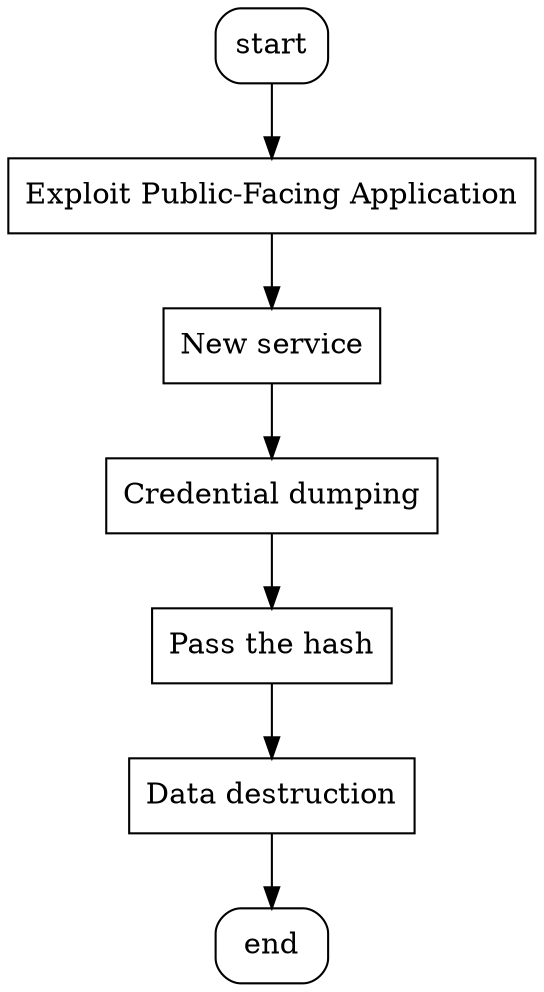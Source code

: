 digraph more147 {
	// nodes
	1[label="start",shape=box,style=rounded];
	2[label="Exploit Public-Facing Application",shape=box];
		//P1//
	3[label="New service",shape=box];
		//P2;S1
		//P1=>P2//
	4[label="Credential dumping",shape=box];
		//P3
		//P2=>P3//
	5[label="Pass the hash",shape=box];
		//P4;U1//
	6[label="Data destruction",shape=box];
		//P5;F1
		//P4=>P5;P5->F1//
	7[label="end",shape=box,style=rounded];

	// edges
	1->2->3->4->5->6->7
}
